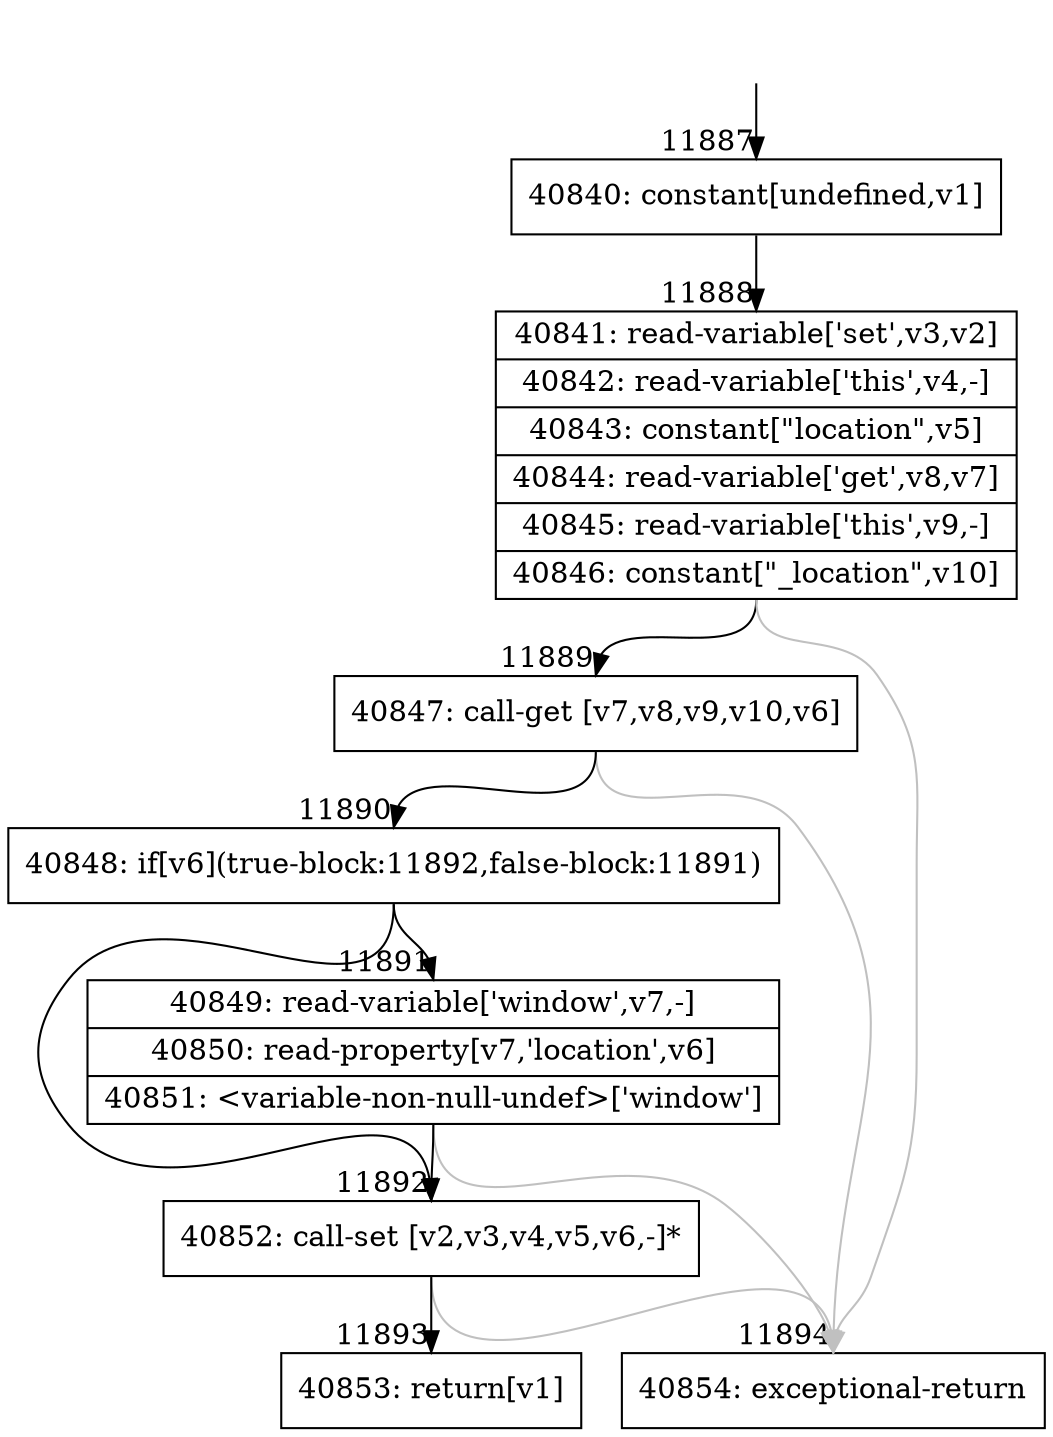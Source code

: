 digraph {
rankdir="TD"
BB_entry977[shape=none,label=""];
BB_entry977 -> BB11887 [tailport=s, headport=n, headlabel="    11887"]
BB11887 [shape=record label="{40840: constant[undefined,v1]}" ] 
BB11887 -> BB11888 [tailport=s, headport=n, headlabel="      11888"]
BB11888 [shape=record label="{40841: read-variable['set',v3,v2]|40842: read-variable['this',v4,-]|40843: constant[\"location\",v5]|40844: read-variable['get',v8,v7]|40845: read-variable['this',v9,-]|40846: constant[\"_location\",v10]}" ] 
BB11888 -> BB11889 [tailport=s, headport=n, headlabel="      11889"]
BB11888 -> BB11894 [tailport=s, headport=n, color=gray, headlabel="      11894"]
BB11889 [shape=record label="{40847: call-get [v7,v8,v9,v10,v6]}" ] 
BB11889 -> BB11890 [tailport=s, headport=n, headlabel="      11890"]
BB11889 -> BB11894 [tailport=s, headport=n, color=gray]
BB11890 [shape=record label="{40848: if[v6](true-block:11892,false-block:11891)}" ] 
BB11890 -> BB11892 [tailport=s, headport=n, headlabel="      11892"]
BB11890 -> BB11891 [tailport=s, headport=n, headlabel="      11891"]
BB11891 [shape=record label="{40849: read-variable['window',v7,-]|40850: read-property[v7,'location',v6]|40851: \<variable-non-null-undef\>['window']}" ] 
BB11891 -> BB11892 [tailport=s, headport=n]
BB11891 -> BB11894 [tailport=s, headport=n, color=gray]
BB11892 [shape=record label="{40852: call-set [v2,v3,v4,v5,v6,-]*}" ] 
BB11892 -> BB11893 [tailport=s, headport=n, headlabel="      11893"]
BB11892 -> BB11894 [tailport=s, headport=n, color=gray]
BB11893 [shape=record label="{40853: return[v1]}" ] 
BB11894 [shape=record label="{40854: exceptional-return}" ] 
//#$~ 21949
}
